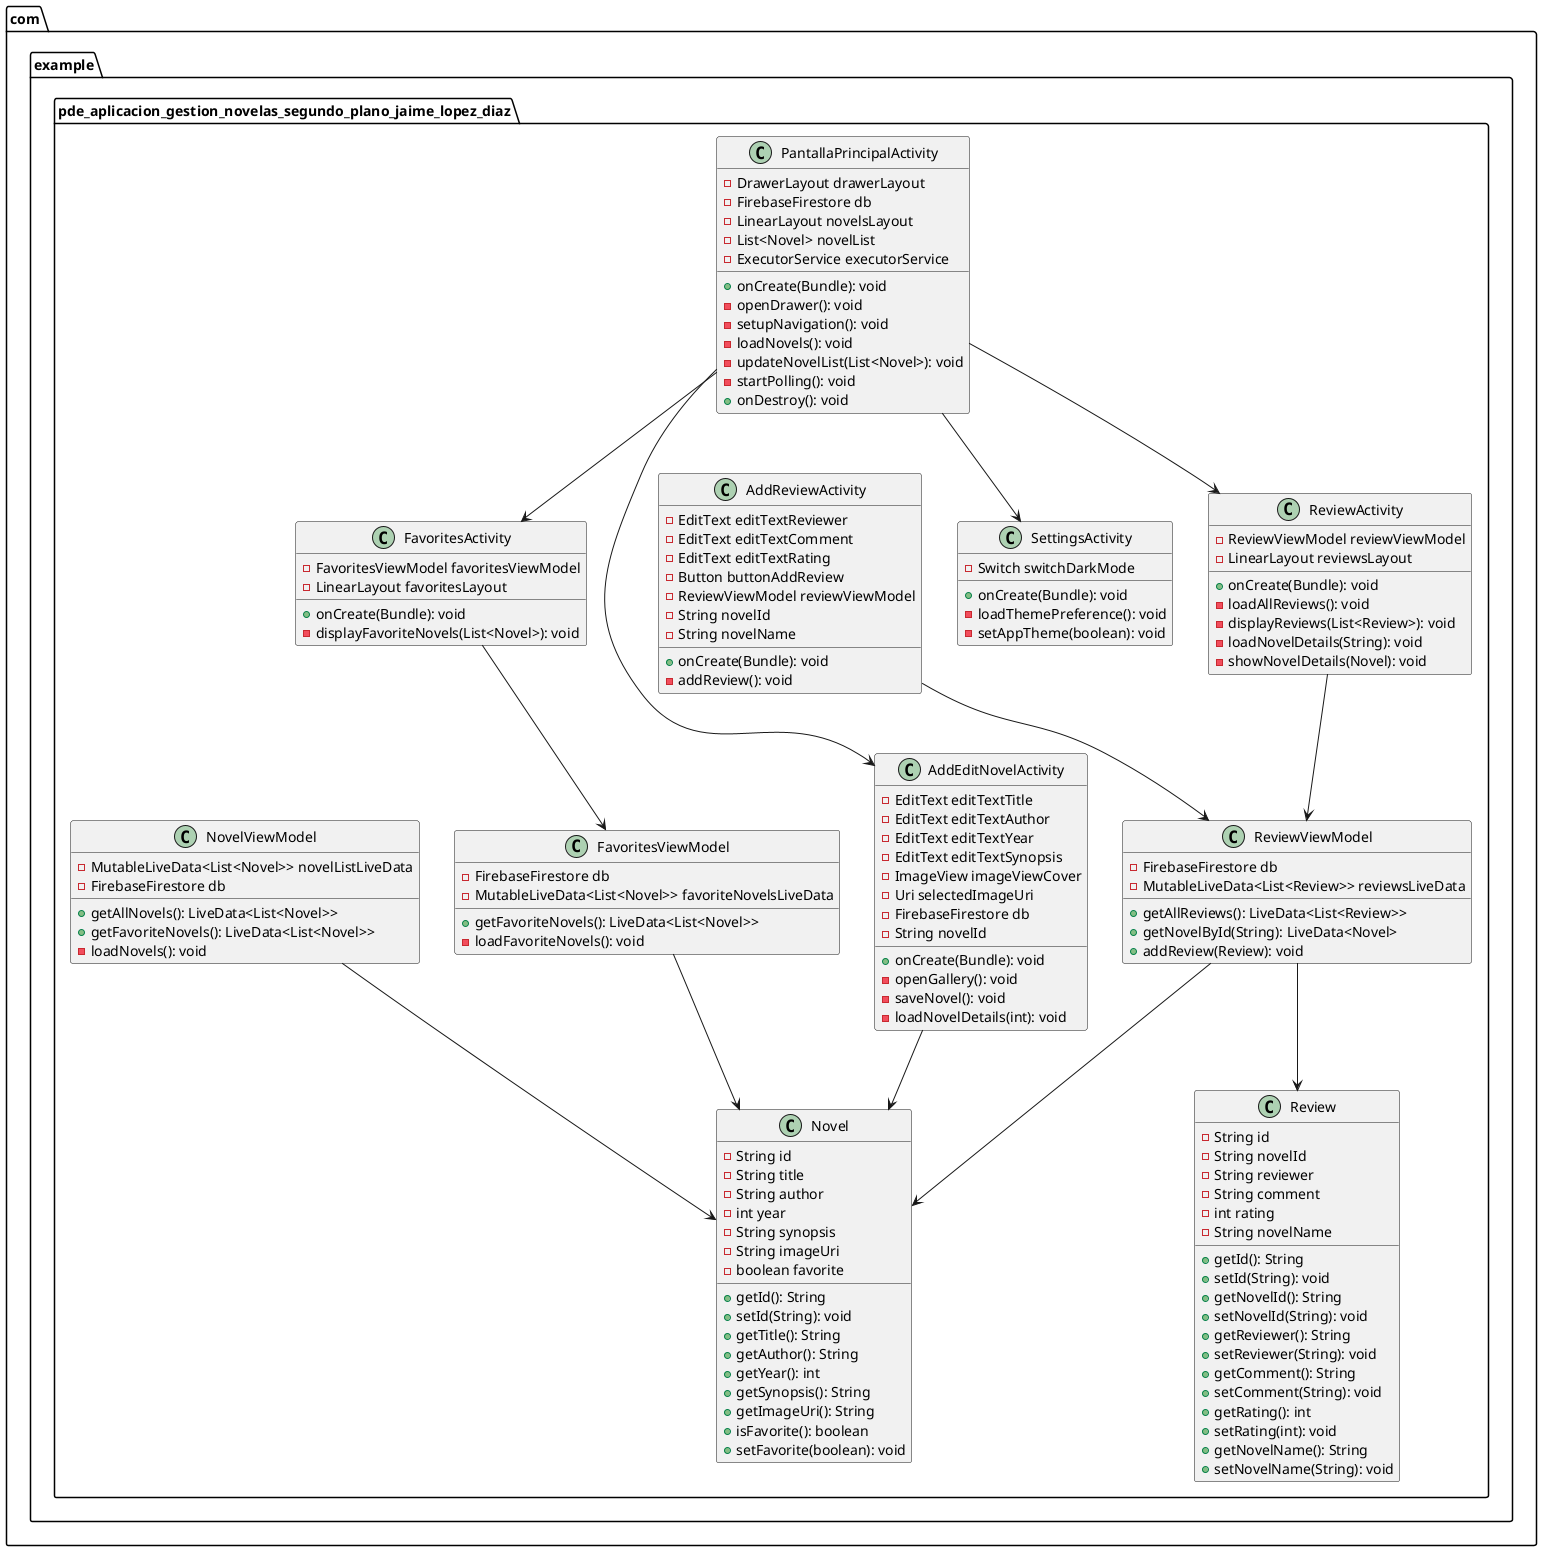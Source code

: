 @startuml
package com.example.pde_aplicacion_gestion_novelas_segundo_plano_jaime_lopez_diaz {
    class PantallaPrincipalActivity {
        - DrawerLayout drawerLayout
        - FirebaseFirestore db
        - LinearLayout novelsLayout
        - List<Novel> novelList
        - ExecutorService executorService
        + onCreate(Bundle): void
        - openDrawer(): void
        - setupNavigation(): void
        - loadNovels(): void
        - updateNovelList(List<Novel>): void
        - startPolling(): void
        + onDestroy(): void
    }

    class ReviewActivity {
        - ReviewViewModel reviewViewModel
        - LinearLayout reviewsLayout
        + onCreate(Bundle): void
        - loadAllReviews(): void
        - displayReviews(List<Review>): void
        - loadNovelDetails(String): void
        - showNovelDetails(Novel): void
    }

    class AddReviewActivity {
        - EditText editTextReviewer
        - EditText editTextComment
        - EditText editTextRating
        - Button buttonAddReview
        - ReviewViewModel reviewViewModel
        - String novelId
        - String novelName
        + onCreate(Bundle): void
        - addReview(): void
    }

    class FavoritesActivity {
        - FavoritesViewModel favoritesViewModel
        - LinearLayout favoritesLayout
        + onCreate(Bundle): void
        - displayFavoriteNovels(List<Novel>): void
    }

    class AddEditNovelActivity {
        - EditText editTextTitle
        - EditText editTextAuthor
        - EditText editTextYear
        - EditText editTextSynopsis
        - ImageView imageViewCover
        - Uri selectedImageUri
        - FirebaseFirestore db
        - String novelId
        + onCreate(Bundle): void
        - openGallery(): void
        - saveNovel(): void
        - loadNovelDetails(int): void
    }

    class ReviewViewModel {
        - FirebaseFirestore db
        - MutableLiveData<List<Review>> reviewsLiveData
        + getAllReviews(): LiveData<List<Review>>
        + getNovelById(String): LiveData<Novel>
        + addReview(Review): void
    }

    class NovelViewModel {
        - MutableLiveData<List<Novel>> novelListLiveData
        - FirebaseFirestore db
        + getAllNovels(): LiveData<List<Novel>>
        + getFavoriteNovels(): LiveData<List<Novel>>
        - loadNovels(): void
    }

    class FavoritesViewModel {
        - FirebaseFirestore db
        - MutableLiveData<List<Novel>> favoriteNovelsLiveData
        + getFavoriteNovels(): LiveData<List<Novel>>
        - loadFavoriteNovels(): void
    }

    class Novel {
        - String id
        - String title
        - String author
        - int year
        - String synopsis
        - String imageUri
        - boolean favorite
        + getId(): String
        + setId(String): void
        + getTitle(): String
        + getAuthor(): String
        + getYear(): int
        + getSynopsis(): String
        + getImageUri(): String
        + isFavorite(): boolean
        + setFavorite(boolean): void
    }

    class Review {
        - String id
        - String novelId
        - String reviewer
        - String comment
        - int rating
        - String novelName
        + getId(): String
        + setId(String): void
        + getNovelId(): String
        + setNovelId(String): void
        + getReviewer(): String
        + setReviewer(String): void
        + getComment(): String
        + setComment(String): void
        + getRating(): int
        + setRating(int): void
        + getNovelName(): String
        + setNovelName(String): void
    }

    class SettingsActivity {
        - Switch switchDarkMode
        + onCreate(Bundle): void
        - loadThemePreference(): void
        - setAppTheme(boolean): void
    }

    PantallaPrincipalActivity --> AddEditNovelActivity
    PantallaPrincipalActivity --> FavoritesActivity
    PantallaPrincipalActivity --> ReviewActivity
    PantallaPrincipalActivity --> SettingsActivity
    ReviewActivity --> ReviewViewModel
    AddReviewActivity --> ReviewViewModel
    FavoritesActivity --> FavoritesViewModel
    AddEditNovelActivity --> Novel
    ReviewViewModel --> Review
    ReviewViewModel --> Novel
    NovelViewModel --> Novel
    FavoritesViewModel --> Novel
}
@enduml
